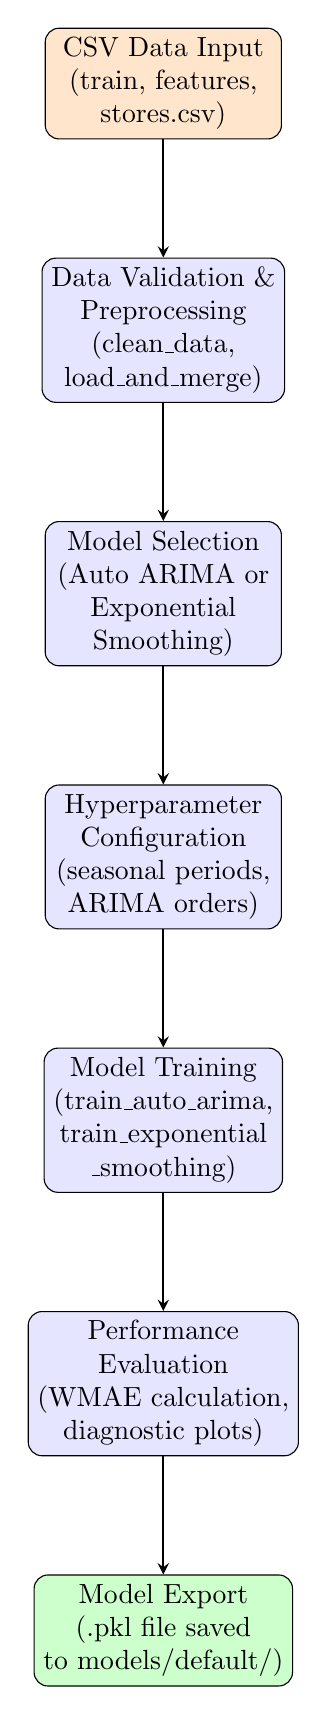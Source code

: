 \begin{tikzpicture}[
    node distance=1.5cm and 2cm,
    box/.style={rectangle, draw, rounded corners=5pt, minimum width=3cm, minimum height=1cm, align=center, fill=blue!10},
    databox/.style={rectangle, draw, rounded corners=5pt, minimum width=3cm, minimum height=1cm, align=center, fill=orange!20},
    outputbox/.style={rectangle, draw, rounded corners=5pt, minimum width=3cm, minimum height=1cm, align=center, fill=green!20},
    arrow/.style={->, >=stealth, thick}
]

% Input Data
\node[databox] (input) {CSV Data Input\\(train, features,\\stores.csv)};

% Data Processing
\node[box, below=of input] (validation) {Data Validation \&\\Preprocessing\\(clean\_data,\\load\_and\_merge)};

% Model Selection
\node[box, below=of validation] (selection) {Model Selection\\(Auto ARIMA or\\Exponential\\Smoothing)};

% Hyperparameter Configuration
\node[box, below=of selection] (hyperparams) {Hyperparameter\\Configuration\\(seasonal periods,\\ARIMA orders)};

% Model Training
\node[box, below=of hyperparams] (training) {Model Training\\(train\_auto\_arima,\\train\_exponential\\\_smoothing)};

% Performance Evaluation
\node[box, below=of training] (evaluation) {Performance\\Evaluation\\(WMAE calculation,\\diagnostic plots)};

% Model Export
\node[outputbox, below=of evaluation] (export) {Model Export\\(.pkl file saved\\to models/default/)};

% Arrows
\draw[arrow] (input) -- (validation);
\draw[arrow] (validation) -- (selection);
\draw[arrow] (selection) -- (hyperparams);
\draw[arrow] (hyperparams) -- (training);
\draw[arrow] (training) -- (evaluation);
\draw[arrow] (evaluation) -- (export);

\end{tikzpicture}